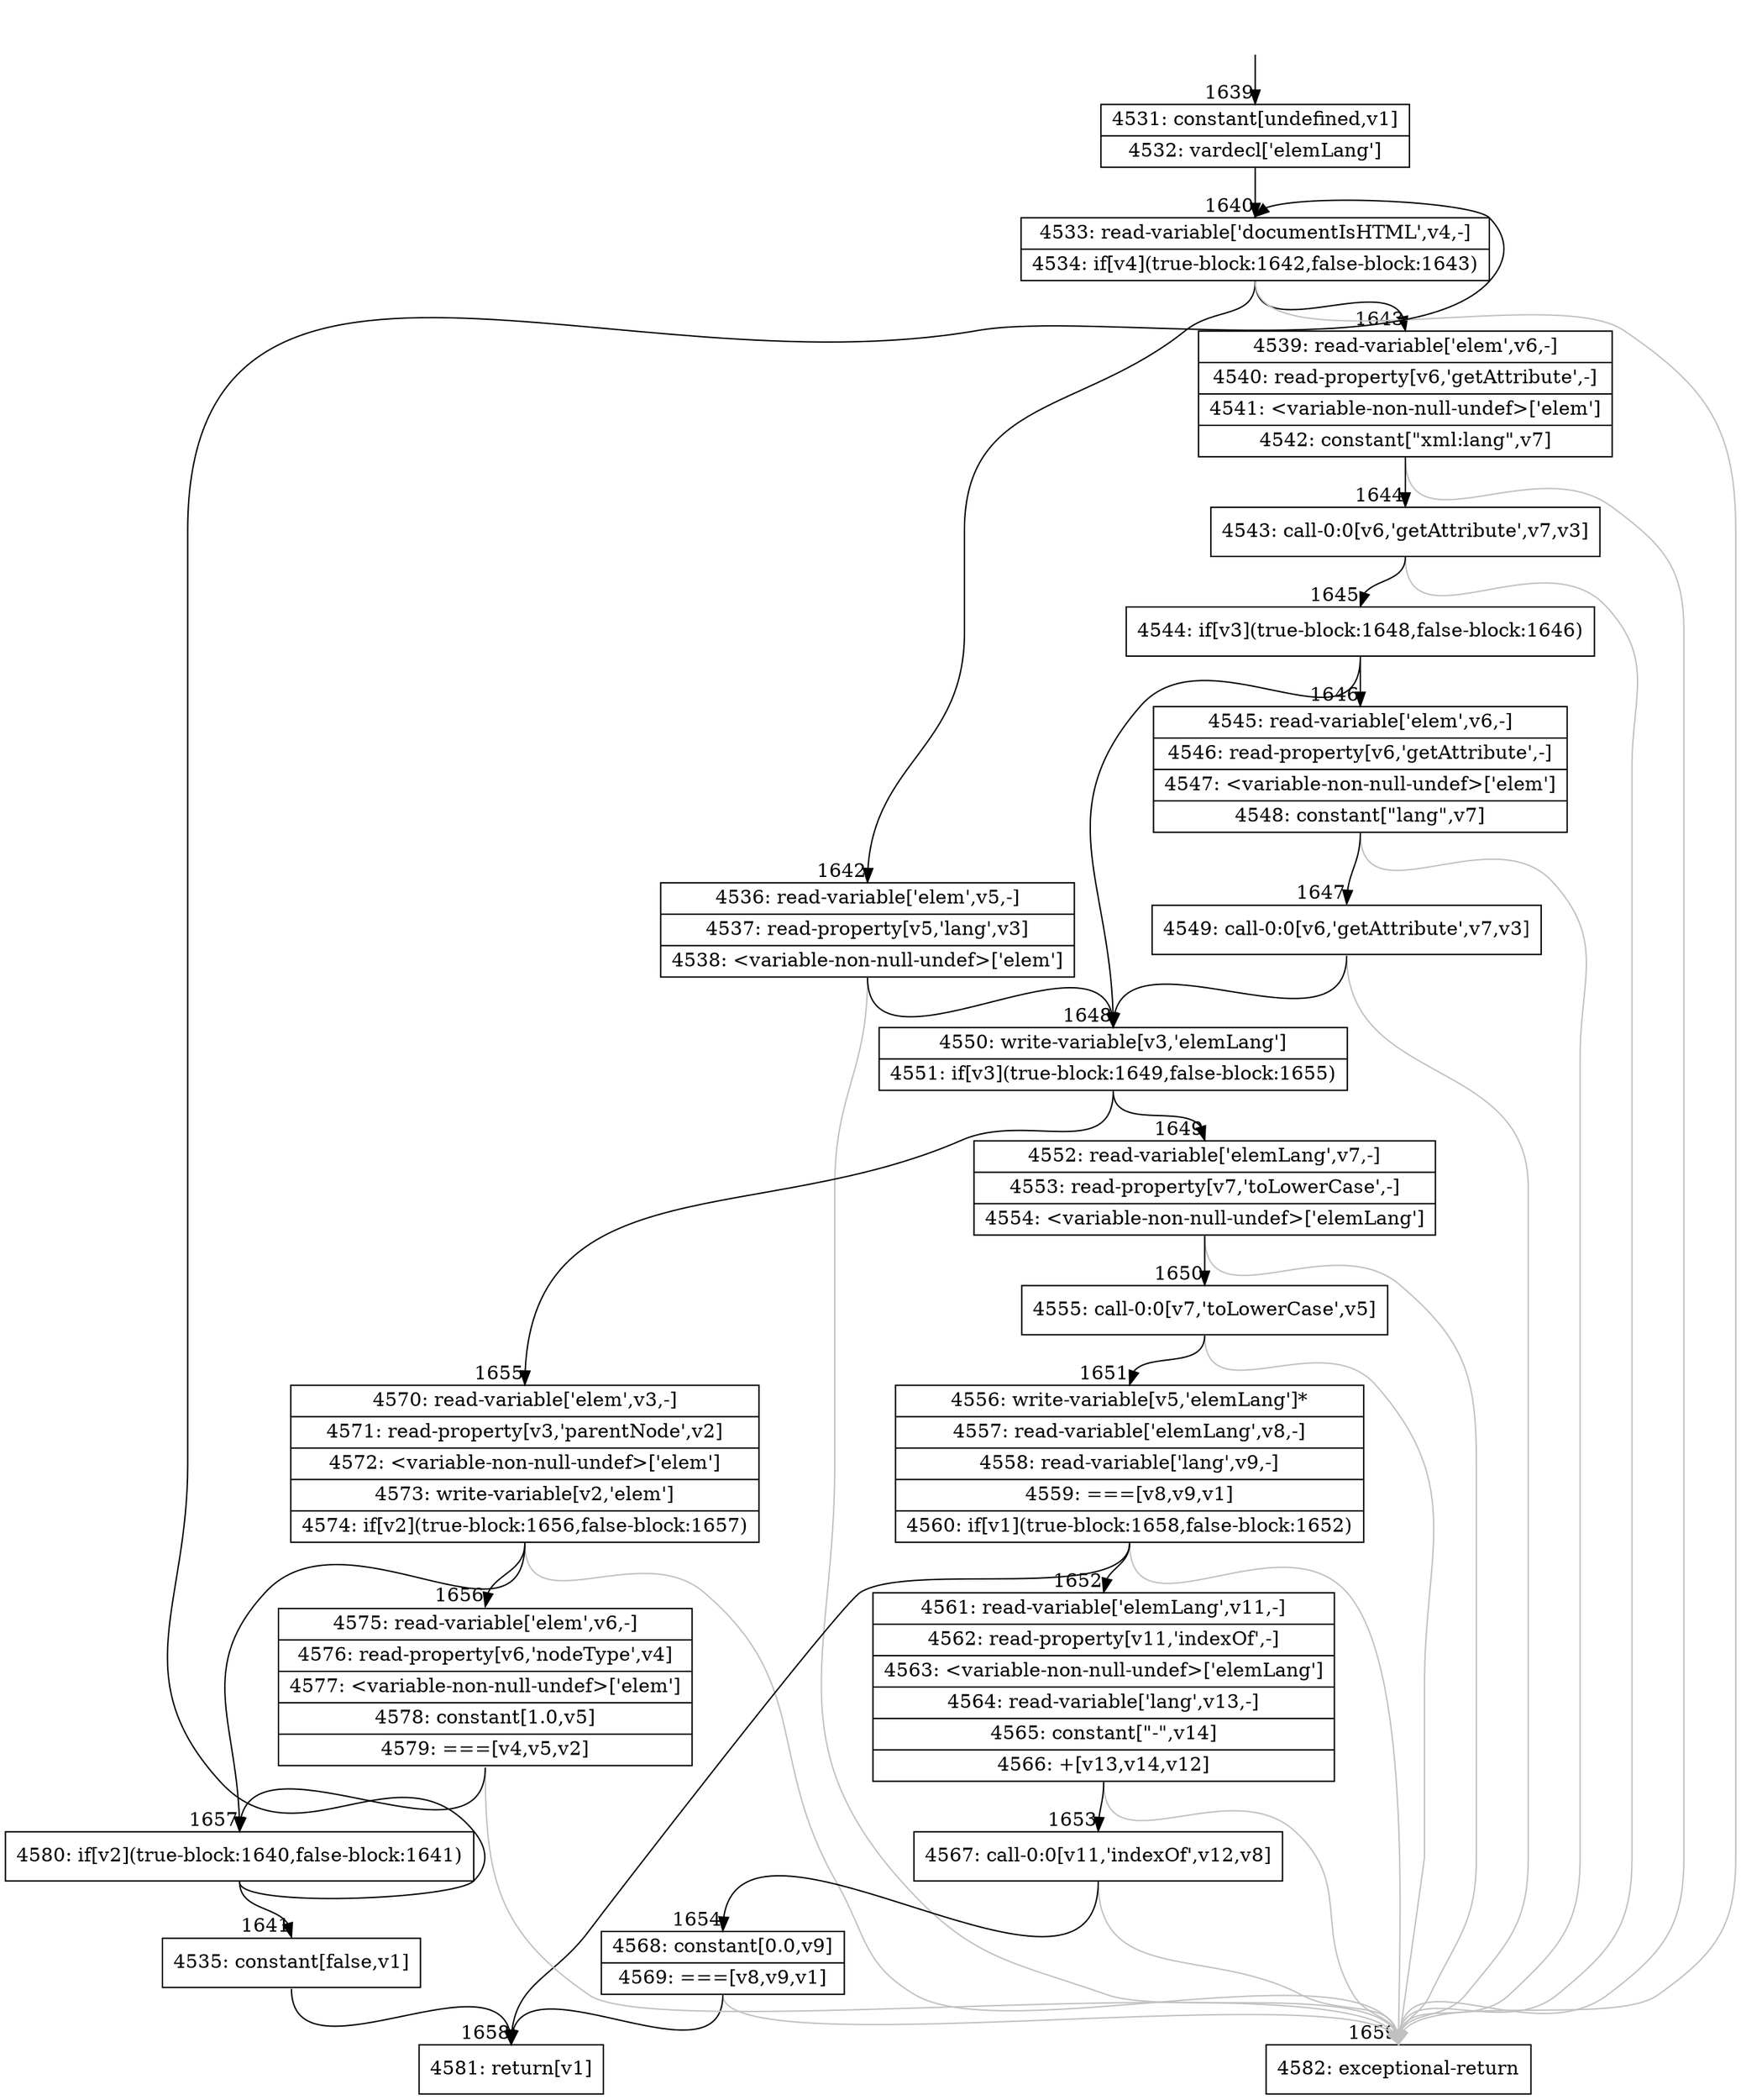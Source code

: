 digraph {
rankdir="TD"
BB_entry116[shape=none,label=""];
BB_entry116 -> BB1639 [tailport=s, headport=n, headlabel="    1639"]
BB1639 [shape=record label="{4531: constant[undefined,v1]|4532: vardecl['elemLang']}" ] 
BB1639 -> BB1640 [tailport=s, headport=n, headlabel="      1640"]
BB1640 [shape=record label="{4533: read-variable['documentIsHTML',v4,-]|4534: if[v4](true-block:1642,false-block:1643)}" ] 
BB1640 -> BB1642 [tailport=s, headport=n, headlabel="      1642"]
BB1640 -> BB1643 [tailport=s, headport=n, headlabel="      1643"]
BB1640 -> BB1659 [tailport=s, headport=n, color=gray, headlabel="      1659"]
BB1641 [shape=record label="{4535: constant[false,v1]}" ] 
BB1641 -> BB1658 [tailport=s, headport=n, headlabel="      1658"]
BB1642 [shape=record label="{4536: read-variable['elem',v5,-]|4537: read-property[v5,'lang',v3]|4538: \<variable-non-null-undef\>['elem']}" ] 
BB1642 -> BB1648 [tailport=s, headport=n, headlabel="      1648"]
BB1642 -> BB1659 [tailport=s, headport=n, color=gray]
BB1643 [shape=record label="{4539: read-variable['elem',v6,-]|4540: read-property[v6,'getAttribute',-]|4541: \<variable-non-null-undef\>['elem']|4542: constant[\"xml:lang\",v7]}" ] 
BB1643 -> BB1644 [tailport=s, headport=n, headlabel="      1644"]
BB1643 -> BB1659 [tailport=s, headport=n, color=gray]
BB1644 [shape=record label="{4543: call-0:0[v6,'getAttribute',v7,v3]}" ] 
BB1644 -> BB1645 [tailport=s, headport=n, headlabel="      1645"]
BB1644 -> BB1659 [tailport=s, headport=n, color=gray]
BB1645 [shape=record label="{4544: if[v3](true-block:1648,false-block:1646)}" ] 
BB1645 -> BB1648 [tailport=s, headport=n]
BB1645 -> BB1646 [tailport=s, headport=n, headlabel="      1646"]
BB1646 [shape=record label="{4545: read-variable['elem',v6,-]|4546: read-property[v6,'getAttribute',-]|4547: \<variable-non-null-undef\>['elem']|4548: constant[\"lang\",v7]}" ] 
BB1646 -> BB1647 [tailport=s, headport=n, headlabel="      1647"]
BB1646 -> BB1659 [tailport=s, headport=n, color=gray]
BB1647 [shape=record label="{4549: call-0:0[v6,'getAttribute',v7,v3]}" ] 
BB1647 -> BB1648 [tailport=s, headport=n]
BB1647 -> BB1659 [tailport=s, headport=n, color=gray]
BB1648 [shape=record label="{4550: write-variable[v3,'elemLang']|4551: if[v3](true-block:1649,false-block:1655)}" ] 
BB1648 -> BB1649 [tailport=s, headport=n, headlabel="      1649"]
BB1648 -> BB1655 [tailport=s, headport=n, headlabel="      1655"]
BB1649 [shape=record label="{4552: read-variable['elemLang',v7,-]|4553: read-property[v7,'toLowerCase',-]|4554: \<variable-non-null-undef\>['elemLang']}" ] 
BB1649 -> BB1650 [tailport=s, headport=n, headlabel="      1650"]
BB1649 -> BB1659 [tailport=s, headport=n, color=gray]
BB1650 [shape=record label="{4555: call-0:0[v7,'toLowerCase',v5]}" ] 
BB1650 -> BB1651 [tailport=s, headport=n, headlabel="      1651"]
BB1650 -> BB1659 [tailport=s, headport=n, color=gray]
BB1651 [shape=record label="{4556: write-variable[v5,'elemLang']*|4557: read-variable['elemLang',v8,-]|4558: read-variable['lang',v9,-]|4559: ===[v8,v9,v1]|4560: if[v1](true-block:1658,false-block:1652)}" ] 
BB1651 -> BB1658 [tailport=s, headport=n]
BB1651 -> BB1652 [tailport=s, headport=n, headlabel="      1652"]
BB1651 -> BB1659 [tailport=s, headport=n, color=gray]
BB1652 [shape=record label="{4561: read-variable['elemLang',v11,-]|4562: read-property[v11,'indexOf',-]|4563: \<variable-non-null-undef\>['elemLang']|4564: read-variable['lang',v13,-]|4565: constant[\"-\",v14]|4566: +[v13,v14,v12]}" ] 
BB1652 -> BB1653 [tailport=s, headport=n, headlabel="      1653"]
BB1652 -> BB1659 [tailport=s, headport=n, color=gray]
BB1653 [shape=record label="{4567: call-0:0[v11,'indexOf',v12,v8]}" ] 
BB1653 -> BB1654 [tailport=s, headport=n, headlabel="      1654"]
BB1653 -> BB1659 [tailport=s, headport=n, color=gray]
BB1654 [shape=record label="{4568: constant[0.0,v9]|4569: ===[v8,v9,v1]}" ] 
BB1654 -> BB1658 [tailport=s, headport=n]
BB1654 -> BB1659 [tailport=s, headport=n, color=gray]
BB1655 [shape=record label="{4570: read-variable['elem',v3,-]|4571: read-property[v3,'parentNode',v2]|4572: \<variable-non-null-undef\>['elem']|4573: write-variable[v2,'elem']|4574: if[v2](true-block:1656,false-block:1657)}" ] 
BB1655 -> BB1657 [tailport=s, headport=n, headlabel="      1657"]
BB1655 -> BB1656 [tailport=s, headport=n, headlabel="      1656"]
BB1655 -> BB1659 [tailport=s, headport=n, color=gray]
BB1656 [shape=record label="{4575: read-variable['elem',v6,-]|4576: read-property[v6,'nodeType',v4]|4577: \<variable-non-null-undef\>['elem']|4578: constant[1.0,v5]|4579: ===[v4,v5,v2]}" ] 
BB1656 -> BB1657 [tailport=s, headport=n]
BB1656 -> BB1659 [tailport=s, headport=n, color=gray]
BB1657 [shape=record label="{4580: if[v2](true-block:1640,false-block:1641)}" ] 
BB1657 -> BB1640 [tailport=s, headport=n]
BB1657 -> BB1641 [tailport=s, headport=n, headlabel="      1641"]
BB1658 [shape=record label="{4581: return[v1]}" ] 
BB1659 [shape=record label="{4582: exceptional-return}" ] 
}
